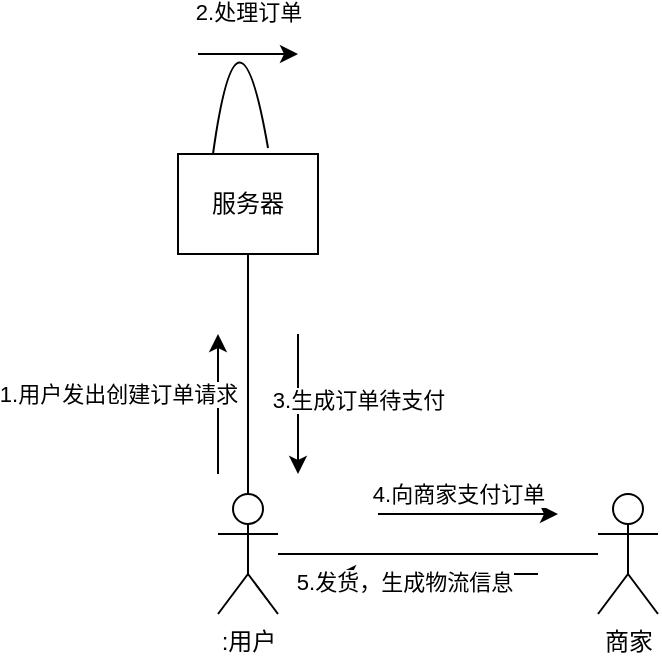 <mxfile version="24.4.8" type="github">
  <diagram name="第 1 页" id="LL_QKyHD0lv6QJsgIPUl">
    <mxGraphModel dx="464" dy="775" grid="1" gridSize="10" guides="1" tooltips="1" connect="1" arrows="1" fold="1" page="1" pageScale="1" pageWidth="827" pageHeight="1169" math="0" shadow="0">
      <root>
        <mxCell id="0" />
        <mxCell id="1" parent="0" />
        <mxCell id="YwcD0h4neT0KfRgnSYAX-1" value=":用户" style="shape=umlActor;verticalLabelPosition=bottom;verticalAlign=top;html=1;outlineConnect=0;" vertex="1" parent="1">
          <mxGeometry x="230" y="370" width="30" height="60" as="geometry" />
        </mxCell>
        <mxCell id="YwcD0h4neT0KfRgnSYAX-2" value="服务器" style="rounded=0;whiteSpace=wrap;html=1;" vertex="1" parent="1">
          <mxGeometry x="210" y="200" width="70" height="50" as="geometry" />
        </mxCell>
        <mxCell id="YwcD0h4neT0KfRgnSYAX-7" value="" style="endArrow=none;html=1;rounded=0;entryX=0.5;entryY=1;entryDx=0;entryDy=0;exitX=0.5;exitY=0;exitDx=0;exitDy=0;exitPerimeter=0;" edge="1" parent="1" source="YwcD0h4neT0KfRgnSYAX-1" target="YwcD0h4neT0KfRgnSYAX-2">
          <mxGeometry width="50" height="50" relative="1" as="geometry">
            <mxPoint x="220" y="420" as="sourcePoint" />
            <mxPoint x="270" y="370" as="targetPoint" />
          </mxGeometry>
        </mxCell>
        <mxCell id="YwcD0h4neT0KfRgnSYAX-13" value="" style="endArrow=classic;html=1;rounded=0;" edge="1" parent="1">
          <mxGeometry width="50" height="50" relative="1" as="geometry">
            <mxPoint x="230" y="360" as="sourcePoint" />
            <mxPoint x="230" y="290" as="targetPoint" />
          </mxGeometry>
        </mxCell>
        <mxCell id="YwcD0h4neT0KfRgnSYAX-14" value="1.用户发出创建订单请求" style="edgeLabel;html=1;align=center;verticalAlign=middle;resizable=0;points=[];" vertex="1" connectable="0" parent="YwcD0h4neT0KfRgnSYAX-13">
          <mxGeometry x="-0.371" y="1" relative="1" as="geometry">
            <mxPoint x="-49" y="-18" as="offset" />
          </mxGeometry>
        </mxCell>
        <mxCell id="YwcD0h4neT0KfRgnSYAX-15" value="" style="endArrow=classic;html=1;rounded=0;" edge="1" parent="1">
          <mxGeometry width="50" height="50" relative="1" as="geometry">
            <mxPoint x="270" y="290" as="sourcePoint" />
            <mxPoint x="270" y="360" as="targetPoint" />
          </mxGeometry>
        </mxCell>
        <mxCell id="YwcD0h4neT0KfRgnSYAX-16" value="3.生成订单待支付" style="edgeLabel;html=1;align=center;verticalAlign=middle;resizable=0;points=[];" vertex="1" connectable="0" parent="YwcD0h4neT0KfRgnSYAX-15">
          <mxGeometry x="-0.057" y="1" relative="1" as="geometry">
            <mxPoint x="29" as="offset" />
          </mxGeometry>
        </mxCell>
        <mxCell id="YwcD0h4neT0KfRgnSYAX-17" value="" style="endArrow=none;html=1;rounded=0;entryX=0.25;entryY=0;entryDx=0;entryDy=0;exitX=0.643;exitY=-0.06;exitDx=0;exitDy=0;exitPerimeter=0;edgeStyle=orthogonalEdgeStyle;curved=1;" edge="1" parent="1" source="YwcD0h4neT0KfRgnSYAX-2" target="YwcD0h4neT0KfRgnSYAX-2">
          <mxGeometry width="50" height="50" relative="1" as="geometry">
            <mxPoint x="245" y="130" as="sourcePoint" />
            <mxPoint x="270" y="370" as="targetPoint" />
            <Array as="points">
              <mxPoint x="240" y="110" />
            </Array>
          </mxGeometry>
        </mxCell>
        <mxCell id="YwcD0h4neT0KfRgnSYAX-18" value="2.处理订单" style="edgeLabel;html=1;align=center;verticalAlign=middle;resizable=0;points=[];" vertex="1" connectable="0" parent="YwcD0h4neT0KfRgnSYAX-17">
          <mxGeometry x="-0.705" y="1" relative="1" as="geometry">
            <mxPoint x="-5" y="-42" as="offset" />
          </mxGeometry>
        </mxCell>
        <mxCell id="YwcD0h4neT0KfRgnSYAX-20" value="" style="endArrow=classic;html=1;rounded=0;" edge="1" parent="1">
          <mxGeometry width="50" height="50" relative="1" as="geometry">
            <mxPoint x="220" y="150" as="sourcePoint" />
            <mxPoint x="270" y="150" as="targetPoint" />
          </mxGeometry>
        </mxCell>
        <mxCell id="YwcD0h4neT0KfRgnSYAX-21" value="商家" style="shape=umlActor;verticalLabelPosition=bottom;verticalAlign=top;html=1;outlineConnect=0;" vertex="1" parent="1">
          <mxGeometry x="420" y="370" width="30" height="60" as="geometry" />
        </mxCell>
        <mxCell id="YwcD0h4neT0KfRgnSYAX-22" value="" style="endArrow=classic;html=1;rounded=0;" edge="1" parent="1">
          <mxGeometry width="50" height="50" relative="1" as="geometry">
            <mxPoint x="310" y="380" as="sourcePoint" />
            <mxPoint x="400" y="380" as="targetPoint" />
          </mxGeometry>
        </mxCell>
        <mxCell id="YwcD0h4neT0KfRgnSYAX-25" value="4.向商家支付订单" style="edgeLabel;html=1;align=center;verticalAlign=middle;resizable=0;points=[];" vertex="1" connectable="0" parent="YwcD0h4neT0KfRgnSYAX-22">
          <mxGeometry x="0.133" relative="1" as="geometry">
            <mxPoint x="-11" y="-10" as="offset" />
          </mxGeometry>
        </mxCell>
        <mxCell id="YwcD0h4neT0KfRgnSYAX-23" value="" style="endArrow=none;html=1;rounded=0;" edge="1" parent="1" source="YwcD0h4neT0KfRgnSYAX-1" target="YwcD0h4neT0KfRgnSYAX-21">
          <mxGeometry width="50" height="50" relative="1" as="geometry">
            <mxPoint x="270" y="410" as="sourcePoint" />
            <mxPoint x="270" y="370" as="targetPoint" />
          </mxGeometry>
        </mxCell>
        <mxCell id="YwcD0h4neT0KfRgnSYAX-26" value="" style="endArrow=classic;html=1;rounded=0;" edge="1" parent="1">
          <mxGeometry width="50" height="50" relative="1" as="geometry">
            <mxPoint x="390" y="410" as="sourcePoint" />
            <mxPoint x="290" y="410" as="targetPoint" />
          </mxGeometry>
        </mxCell>
        <mxCell id="YwcD0h4neT0KfRgnSYAX-27" value="5.发货，生成物流信息" style="edgeLabel;html=1;align=center;verticalAlign=middle;resizable=0;points=[];" vertex="1" connectable="0" parent="YwcD0h4neT0KfRgnSYAX-26">
          <mxGeometry x="0.34" y="4" relative="1" as="geometry">
            <mxPoint as="offset" />
          </mxGeometry>
        </mxCell>
      </root>
    </mxGraphModel>
  </diagram>
</mxfile>
